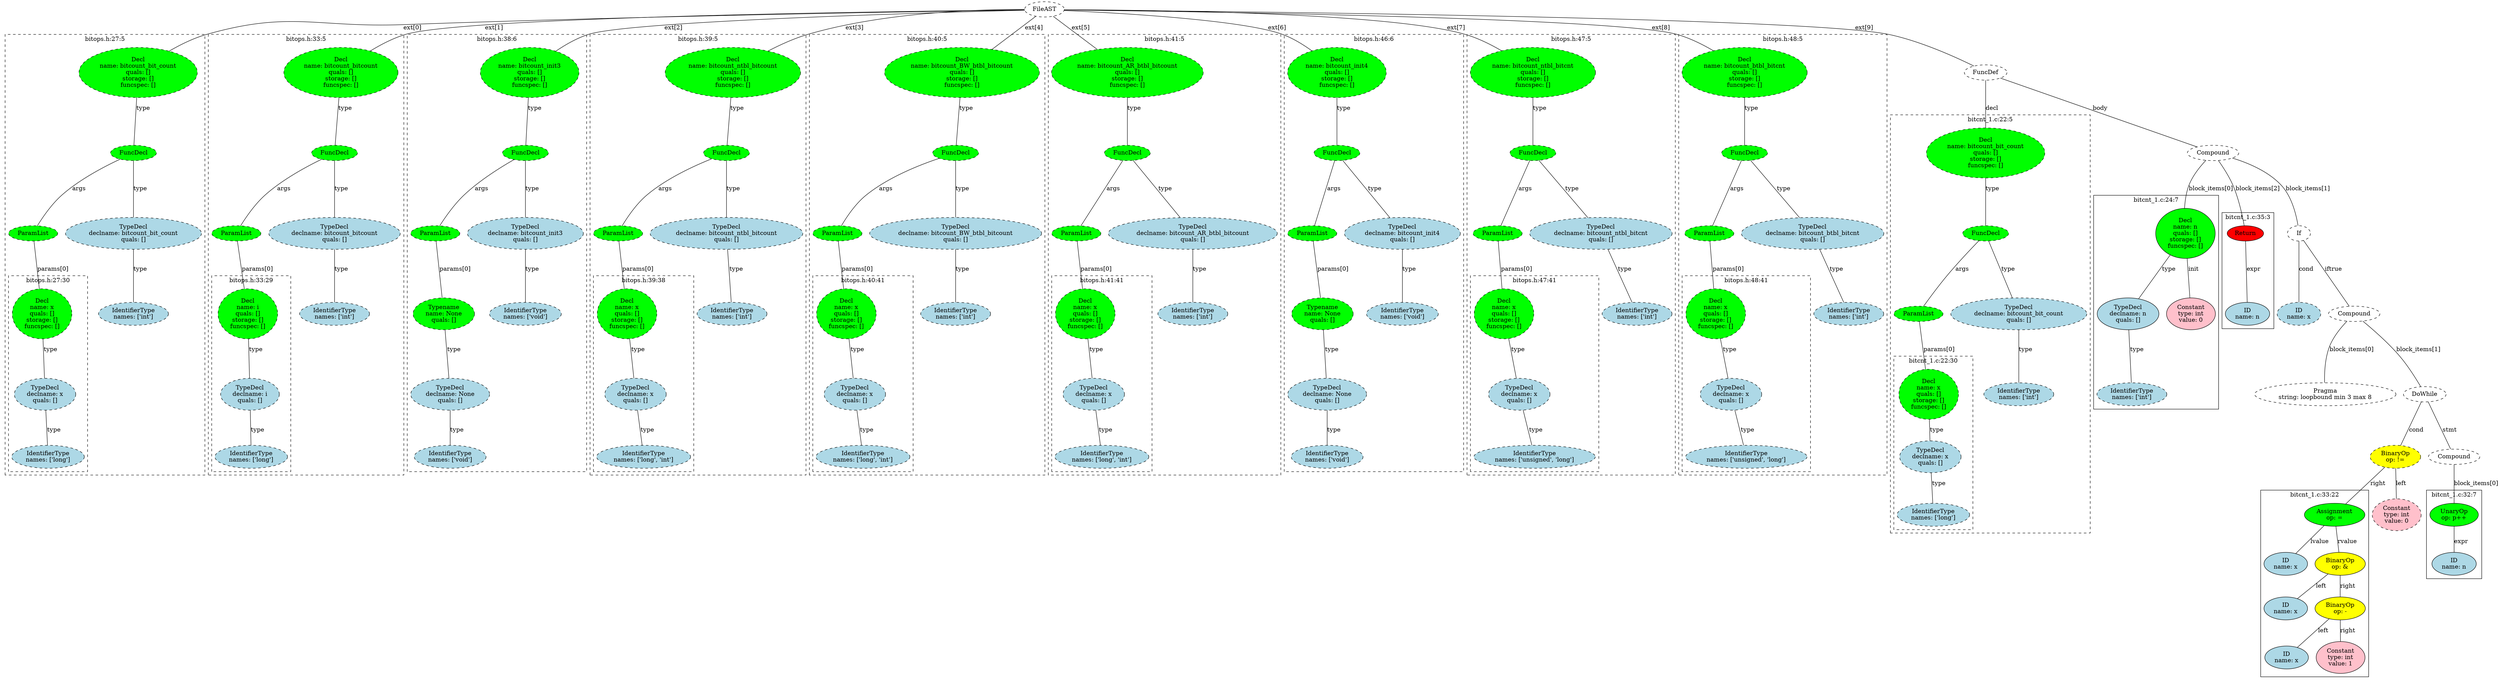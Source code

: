 strict graph "" {
	graph [bb="0,0,4746,1596.6"];
	node [label="\N"];
	subgraph cluster2 {
		graph [bb="8,482.39,390,1519.6",
			label="bitops.h:27:5",
			lheight=0.21,
			lp="199,1508.1",
			lwidth=1.00,
			style=dashed
		];
		subgraph cluster5 {
			graph [bb="16,490.39,170,951.49",
				label="bitops.h:27:30",
				lheight=0.21,
				lp="93,939.99",
				lwidth=1.10,
				style=dashed
			];
			7	[fillcolor=lightblue,
				height=0.74639,
				label="IdentifierType
names: ['long']",
				pos="93,525.26",
				style="filled,dashed",
				width=1.9053];
			6	[fillcolor=lightblue,
				height=1.041,
				label="TypeDecl
declname: x
quals: []",
				pos="88,672.42",
				style="filled,dashed",
				width=1.6303];
			6 -- 7	[label=type,
				lp="104,588.23",
				pos="89.262,634.79 90.147,609.09 91.309,575.34 92.101,552.35"];
			5	[fillcolor=green,
				height=1.6303,
				label="Decl
name: x
quals: []
storage: []
funcspec: []",
				pos="82,861.8",
				style="filled,dashed",
				width=1.591];
			5 -- 6	[label=type,
				lp="97,777.61",
				pos="83.849,803.05 84.82,772.73 85.981,736.49 86.828,710.04"];
		}
		4	[fillcolor=green,
			height=0.5,
			label=ParamList,
			pos="63,1051.2",
			style="filled,dashed",
			width=1.3179];
		4 -- 5	[label="params[0]",
			lp="100,966.99",
			pos="64.753,1032.9 67.326,1007.5 72.243,959.03 76.17,920.3"];
		3	[fillcolor=green,
			height=0.5,
			label=FuncDecl,
			pos="255,1240.6",
			style="filled,dashed",
			width=1.2457];
		3 -- 4	[label=args,
			lp="154.5,1156.4",
			pos="229.98,1225.4 200.9,1208.1 152.62,1176.7 119,1140.9 98.326,1118.8 80.917,1088.1 71.232,1069.2"];
		8	[fillcolor=lightblue,
			height=1.041,
			label="TypeDecl
declname: bitcount_bit_count
quals: []",
			pos="255,1051.2",
			style="filled,dashed",
			width=3.5159];
		3 -- 8	[label=type,
			lp="267,1156.4",
			pos="255,1222.3 255,1192.1 255,1129.2 255,1089"];
		9	[fillcolor=lightblue,
			height=0.74639,
			label="IdentifierType
names: ['int']",
			pos="255,861.8",
			style="filled,dashed",
			width=1.8463];
		8 -- 9	[label=type,
			lp="267,966.99",
			pos="255,1013.6 255,976.86 255,921.17 255,888.74"];
		2	[fillcolor=green,
			height=1.6303,
			label="Decl
name: bitcount_bit_count
quals: []
storage: []
funcspec: []",
			pos="264,1429.9",
			style="filled,dashed",
			width=3.0641];
		2 -- 3	[label=type,
			lp="273,1345.8",
			pos="261.23,1371.2 259.37,1332.5 257.04,1284.1 255.83,1258.8"];
	}
	subgraph cluster10 {
		graph [bb="398,482.39,770,1519.6",
			label="bitops.h:33:5",
			lheight=0.21,
			lp="584,1508.1",
			lwidth=1.00,
			style=dashed
		];
		subgraph cluster13 {
			graph [bb="406,490.39,560,951.49",
				label="bitops.h:33:29",
				lheight=0.21,
				lp="483,939.99",
				lwidth=1.10,
				style=dashed
			];
			15	[fillcolor=lightblue,
				height=0.74639,
				label="IdentifierType
names: ['long']",
				pos="483,525.26",
				style="filled,dashed",
				width=1.9053];
			14	[fillcolor=lightblue,
				height=1.041,
				label="TypeDecl
declname: i
quals: []",
				pos="476,672.42",
				style="filled,dashed",
				width=1.5713];
			14 -- 15	[label=type,
				lp="493,588.23",
				pos="477.77,634.79 479.01,609.09 480.63,575.34 481.74,552.35"];
			13	[fillcolor=green,
				height=1.6303,
				label="Decl
name: i
quals: []
storage: []
funcspec: []",
				pos="472,861.8",
				style="filled,dashed",
				width=1.591];
			13 -- 14	[label=type,
				lp="486,777.61",
				pos="473.23,803.05 473.88,772.73 474.65,736.49 475.22,710.04"];
		}
		12	[fillcolor=green,
			height=0.5,
			label=ParamList,
			pos="453,1051.2",
			style="filled,dashed",
			width=1.3179];
		12 -- 13	[label="params[0]",
			lp="490,966.99",
			pos="454.75,1032.9 457.33,1007.5 462.24,959.03 466.17,920.3"];
		11	[fillcolor=green,
			height=0.5,
			label=FuncDecl,
			pos="640,1240.6",
			style="filled,dashed",
			width=1.2457];
		11 -- 12	[label=args,
			lp="543.5,1156.4",
			pos="615.69,1225.1 587.69,1207.6 541.4,1176.1 509,1140.9 488.52,1118.6 471.06,1087.9 461.31,1069.1"];
		16	[fillcolor=lightblue,
			height=1.041,
			label="TypeDecl
declname: bitcount_bitcount
quals: []",
			pos="640,1051.2",
			style="filled,dashed",
			width=3.3784];
		11 -- 16	[label=type,
			lp="652,1156.4",
			pos="640,1222.3 640,1192.1 640,1129.2 640,1089"];
		17	[fillcolor=lightblue,
			height=0.74639,
			label="IdentifierType
names: ['int']",
			pos="640,861.8",
			style="filled,dashed",
			width=1.8463];
		16 -- 17	[label=type,
			lp="652,966.99",
			pos="640,1013.6 640,976.86 640,921.17 640,888.74"];
		10	[fillcolor=green,
			height=1.6303,
			label="Decl
name: bitcount_bitcount
quals: []
storage: []
funcspec: []",
			pos="652,1429.9",
			style="filled,dashed",
			width=2.9266];
		10 -- 11	[label=type,
			lp="660,1345.8",
			pos="648.3,1371.2 645.82,1332.5 642.73,1284.1 641.11,1258.8"];
	}
	subgraph cluster18 {
		graph [bb="778,490.39,1121,1519.6",
			label="bitops.h:38:6",
			lheight=0.21,
			lp="949.5,1508.1",
			lwidth=1.00,
			style=dashed
		];
		23	[fillcolor=lightblue,
			height=0.74639,
			label="IdentifierType
names: ['void']",
			pos="861,525.26",
			style="filled,dashed",
			width=1.9053];
		22	[fillcolor=lightblue,
			height=1.041,
			label="TypeDecl
declname: None
quals: []",
			pos="861,672.42",
			style="filled,dashed",
			width=2.082];
		22 -- 23	[label=type,
			lp="873,588.23",
			pos="861,634.79 861,609.09 861,575.34 861,552.35"];
		21	[fillcolor=green,
			height=1.041,
			label="Typename
name: None
quals: []",
			pos="853,861.8",
			style="filled,dashed",
			width=1.6303];
		21 -- 22	[label=type,
			lp="869,777.61",
			pos="854.56,824.23 855.97,791.21 858.03,742.89 859.44,709.9"];
		20	[fillcolor=green,
			height=0.5,
			label=ParamList,
			pos="833,1051.2",
			style="filled,dashed",
			width=1.3179];
		20 -- 21	[label="params[0]",
			lp="871,966.99",
			pos="834.85,1032.9 838.08,1002.6 844.82,939.47 849.11,899.21"];
		19	[fillcolor=green,
			height=0.5,
			label=FuncDecl,
			pos="1006,1240.6",
			style="filled,dashed",
			width=1.2457];
		19 -- 20	[label=args,
			lp="922.5,1156.4",
			pos="984.67,1224.4 960.06,1206.4 919.24,1174.3 890,1140.9 870,1118 851.97,1087.5 841.77,1068.9"];
		24	[fillcolor=lightblue,
			height=1.041,
			label="TypeDecl
declname: bitcount_init3
quals: []",
			pos="1006,1051.2",
			style="filled,dashed",
			width=2.9856];
		19 -- 24	[label=type,
			lp="1018,1156.4",
			pos="1006,1222.3 1006,1192.1 1006,1129.2 1006,1089"];
		25	[fillcolor=lightblue,
			height=0.74639,
			label="IdentifierType
names: ['void']",
			pos="1006,861.8",
			style="filled,dashed",
			width=1.9053];
		24 -- 25	[label=type,
			lp="1018,966.99",
			pos="1006,1013.6 1006,976.86 1006,921.17 1006,888.74"];
		18	[fillcolor=green,
			height=1.6303,
			label="Decl
name: bitcount_init3
quals: []
storage: []
funcspec: []",
			pos="1017,1429.9",
			style="filled,dashed",
			width=2.5534];
		18 -- 19	[label=type,
			lp="1025,1345.8",
			pos="1013.6,1371.2 1011.3,1332.5 1008.5,1284.1 1007,1258.8"];
	}
	subgraph cluster26 {
		graph [bb="1129,482.39,1540,1519.6",
			label="bitops.h:39:5",
			lheight=0.21,
			lp="1334.5,1508.1",
			lwidth=1.00,
			style=dashed
		];
		subgraph cluster29 {
			graph [bb="1137,490.39,1327,951.49",
				label="bitops.h:39:38",
				lheight=0.21,
				lp="1232,939.99",
				lwidth=1.10,
				style=dashed
			];
			31	[fillcolor=lightblue,
				height=0.74639,
				label="IdentifierType
names: ['long', 'int']",
				pos="1232,525.26",
				style="filled,dashed",
				width=2.4159];
			30	[fillcolor=lightblue,
				height=1.041,
				label="TypeDecl
declname: x
quals: []",
				pos="1218,672.42",
				style="filled,dashed",
				width=1.6303];
			30 -- 31	[label=type,
				lp="1239,588.23",
				pos="1221.5,634.79 1224,609.09 1227.3,575.34 1229.5,552.35"];
			29	[fillcolor=green,
				height=1.6303,
				label="Decl
name: x
quals: []
storage: []
funcspec: []",
				pos="1203,861.8",
				style="filled,dashed",
				width=1.591];
			29 -- 30	[label=type,
				lp="1223,777.61",
				pos="1207.6,803.05 1210.1,772.73 1213,736.49 1215.1,710.04"];
		}
		28	[fillcolor=green,
			height=0.5,
			label=ParamList,
			pos="1184,1051.2",
			style="filled,dashed",
			width=1.3179];
		28 -- 29	[label="params[0]",
			lp="1221,966.99",
			pos="1185.8,1032.9 1188.3,1007.5 1193.2,959.03 1197.2,920.3"];
		27	[fillcolor=green,
			height=0.5,
			label=FuncDecl,
			pos="1391,1240.6",
			style="filled,dashed",
			width=1.2457];
		27 -- 28	[label=args,
			lp="1278.5,1156.4",
			pos="1363.6,1226.1 1331.6,1209.3 1278.1,1178.3 1241,1140.9 1219.5,1119.1 1201.8,1088 1192.1,1069"];
		32	[fillcolor=lightblue,
			height=1.041,
			label="TypeDecl
declname: bitcount_ntbl_bitcount
quals: []",
			pos="1391,1051.2",
			style="filled,dashed",
			width=3.9284];
		27 -- 32	[label=type,
			lp="1403,1156.4",
			pos="1391,1222.3 1391,1192.1 1391,1129.2 1391,1089"];
		33	[fillcolor=lightblue,
			height=0.74639,
			label="IdentifierType
names: ['int']",
			pos="1401,861.8",
			style="filled,dashed",
			width=1.8463];
		32 -- 33	[label=type,
			lp="1408,966.99",
			pos="1393,1013.6 1394.9,976.86 1397.9,921.17 1399.6,888.74"];
		26	[fillcolor=green,
			height=1.6303,
			label="Decl
name: bitcount_ntbl_bitcount
quals: []
storage: []
funcspec: []",
			pos="1403,1429.9",
			style="filled,dashed",
			width=3.4766];
		26 -- 27	[label=type,
			lp="1411,1345.8",
			pos="1399.3,1371.2 1396.8,1332.5 1393.7,1284.1 1392.1,1258.8"];
	}
	subgraph cluster34 {
		graph [bb="1548,482.39,2000,1519.6",
			label="bitops.h:40:5",
			lheight=0.21,
			lp="1774,1508.1",
			lwidth=1.00,
			style=dashed
		];
		subgraph cluster37 {
			graph [bb="1556,490.39,1746,951.49",
				label="bitops.h:40:41",
				lheight=0.21,
				lp="1651,939.99",
				lwidth=1.10,
				style=dashed
			];
			39	[fillcolor=lightblue,
				height=0.74639,
				label="IdentifierType
names: ['long', 'int']",
				pos="1651,525.26",
				style="filled,dashed",
				width=2.4159];
			38	[fillcolor=lightblue,
				height=1.041,
				label="TypeDecl
declname: x
quals: []",
				pos="1637,672.42",
				style="filled,dashed",
				width=1.6303];
			38 -- 39	[label=type,
				lp="1658,588.23",
				pos="1640.5,634.79 1643,609.09 1646.3,575.34 1648.5,552.35"];
			37	[fillcolor=green,
				height=1.6303,
				label="Decl
name: x
quals: []
storage: []
funcspec: []",
				pos="1629,861.8",
				style="filled,dashed",
				width=1.591];
			37 -- 38	[label=type,
				lp="1645,777.61",
				pos="1631.5,803.05 1632.8,772.73 1634.3,736.49 1635.4,710.04"];
		}
		36	[fillcolor=green,
			height=0.5,
			label=ParamList,
			pos="1603,1051.2",
			style="filled,dashed",
			width=1.3179];
		36 -- 37	[label="params[0]",
			lp="1644,966.99",
			pos="1605.4,1032.9 1608.9,1007.5 1615.6,959.03 1621,920.3"];
		35	[fillcolor=green,
			height=0.5,
			label=FuncDecl,
			pos="1830,1240.6",
			style="filled,dashed",
			width=1.2457];
		35 -- 36	[label=args,
			lp="1695.5,1156.4",
			pos="1799.3,1227.3 1762.6,1211.5 1701,1181.2 1659,1140.9 1637.1,1119.8 1619.9,1088.5 1610.6,1069.2"];
		40	[fillcolor=lightblue,
			height=1.041,
			label="TypeDecl
declname: bitcount_BW_btbl_bitcount
quals: []",
			pos="1830,1051.2",
			style="filled,dashed",
			width=4.498];
		35 -- 40	[label=type,
			lp="1842,1156.4",
			pos="1830,1222.3 1830,1192.1 1830,1129.2 1830,1089"];
		41	[fillcolor=lightblue,
			height=0.74639,
			label="IdentifierType
names: ['int']",
			pos="1830,861.8",
			style="filled,dashed",
			width=1.8463];
		40 -- 41	[label=type,
			lp="1842,966.99",
			pos="1830,1013.6 1830,976.86 1830,921.17 1830,888.74"];
		34	[fillcolor=green,
			height=1.6303,
			label="Decl
name: bitcount_BW_btbl_bitcount
quals: []
storage: []
funcspec: []",
			pos="1842,1429.9",
			style="filled,dashed",
			width=4.0462];
		34 -- 35	[label=type,
			lp="1850,1345.8",
			pos="1838.3,1371.2 1835.8,1332.5 1832.7,1284.1 1831.1,1258.8"];
	}
	subgraph cluster42 {
		graph [bb="2008,482.39,2455,1519.6",
			label="bitops.h:41:5",
			lheight=0.21,
			lp="2231.5,1508.1",
			lwidth=1.00,
			style=dashed
		];
		subgraph cluster45 {
			graph [bb="2016,490.39,2206,951.49",
				label="bitops.h:41:41",
				lheight=0.21,
				lp="2111,939.99",
				lwidth=1.10,
				style=dashed
			];
			47	[fillcolor=lightblue,
				height=0.74639,
				label="IdentifierType
names: ['long', 'int']",
				pos="2111,525.26",
				style="filled,dashed",
				width=2.4159];
			46	[fillcolor=lightblue,
				height=1.041,
				label="TypeDecl
declname: x
quals: []",
				pos="2097,672.42",
				style="filled,dashed",
				width=1.6303];
			46 -- 47	[label=type,
				lp="2118,588.23",
				pos="2100.5,634.79 2103,609.09 2106.3,575.34 2108.5,552.35"];
			45	[fillcolor=green,
				height=1.6303,
				label="Decl
name: x
quals: []
storage: []
funcspec: []",
				pos="2082,861.8",
				style="filled,dashed",
				width=1.591];
			45 -- 46	[label=type,
				lp="2102,777.61",
				pos="2086.6,803.05 2089.1,772.73 2092,736.49 2094.1,710.04"];
		}
		44	[fillcolor=green,
			height=0.5,
			label=ParamList,
			pos="2063,1051.2",
			style="filled,dashed",
			width=1.3179];
		44 -- 45	[label="params[0]",
			lp="2100,966.99",
			pos="2064.8,1032.9 2067.3,1007.5 2072.2,959.03 2076.2,920.3"];
		43	[fillcolor=green,
			height=0.5,
			label=FuncDecl,
			pos="2160,1240.6",
			style="filled,dashed",
			width=1.2457];
		43 -- 44	[label=args,
			lp="2132.5,1156.4",
			pos="2151.2,1222.6 2132.8,1186.9 2090.1,1104.5 2071.7,1069"];
		48	[fillcolor=lightblue,
			height=1.041,
			label="TypeDecl
declname: bitcount_AR_btbl_bitcount
quals: []",
			pos="2288,1051.2",
			style="filled,dashed",
			width=4.4194];
		43 -- 48	[label=type,
			lp="2233,1156.4",
			pos="2171.4,1222.9 2191.9,1192.9 2235.5,1129.1 2263.2,1088.5"];
		49	[fillcolor=lightblue,
			height=0.74639,
			label="IdentifierType
names: ['int']",
			pos="2288,861.8",
			style="filled,dashed",
			width=1.8463];
		48 -- 49	[label=type,
			lp="2300,966.99",
			pos="2288,1013.6 2288,976.86 2288,921.17 2288,888.74"];
		42	[fillcolor=green,
			height=1.6303,
			label="Decl
name: bitcount_AR_btbl_bitcount
quals: []
storage: []
funcspec: []",
			pos="2160,1429.9",
			style="filled,dashed",
			width=3.9873];
		42 -- 43	[label=type,
			lp="2172,1345.8",
			pos="2160,1371.2 2160,1332.5 2160,1284.1 2160,1258.8"];
	}
	subgraph cluster50 {
		graph [bb="2463,490.39,2806,1519.6",
			label="bitops.h:46:6",
			lheight=0.21,
			lp="2634.5,1508.1",
			lwidth=1.00,
			style=dashed
		];
		55	[fillcolor=lightblue,
			height=0.74639,
			label="IdentifierType
names: ['void']",
			pos="2546,525.26",
			style="filled,dashed",
			width=1.9053];
		54	[fillcolor=lightblue,
			height=1.041,
			label="TypeDecl
declname: None
quals: []",
			pos="2546,672.42",
			style="filled,dashed",
			width=2.082];
		54 -- 55	[label=type,
			lp="2558,588.23",
			pos="2546,634.79 2546,609.09 2546,575.34 2546,552.35"];
		53	[fillcolor=green,
			height=1.041,
			label="Typename
name: None
quals: []",
			pos="2538,861.8",
			style="filled,dashed",
			width=1.6303];
		53 -- 54	[label=type,
			lp="2554,777.61",
			pos="2539.6,824.23 2541,791.21 2543,742.89 2544.4,709.9"];
		52	[fillcolor=green,
			height=0.5,
			label=ParamList,
			pos="2518,1051.2",
			style="filled,dashed",
			width=1.3179];
		52 -- 53	[label="params[0]",
			lp="2556,966.99",
			pos="2519.8,1032.9 2523.1,1002.6 2529.8,939.47 2534.1,899.21"];
		51	[fillcolor=green,
			height=0.5,
			label=FuncDecl,
			pos="2563,1240.6",
			style="filled,dashed",
			width=1.2457];
		51 -- 52	[label=args,
			lp="2556.5,1156.4",
			pos="2558.9,1222.6 2550.4,1187 2530.7,1104.9 2522.1,1069.2"];
		56	[fillcolor=lightblue,
			height=1.041,
			label="TypeDecl
declname: bitcount_init4
quals: []",
			pos="2691,1051.2",
			style="filled,dashed",
			width=2.9856];
		51 -- 56	[label=type,
			lp="2636,1156.4",
			pos="2574.4,1222.9 2595,1192.7 2639,1128.3 2666.7,1087.8"];
		57	[fillcolor=lightblue,
			height=0.74639,
			label="IdentifierType
names: ['void']",
			pos="2691,861.8",
			style="filled,dashed",
			width=1.9053];
		56 -- 57	[label=type,
			lp="2703,966.99",
			pos="2691,1013.6 2691,976.86 2691,921.17 2691,888.74"];
		50	[fillcolor=green,
			height=1.6303,
			label="Decl
name: bitcount_init4
quals: []
storage: []
funcspec: []",
			pos="2563,1429.9",
			style="filled,dashed",
			width=2.5534];
		50 -- 51	[label=type,
			lp="2575,1345.8",
			pos="2563,1371.2 2563,1332.5 2563,1284.1 2563,1258.8"];
	}
	subgraph cluster58 {
		graph [bb="2814,482.39,3210,1519.6",
			label="bitops.h:47:5",
			lheight=0.21,
			lp="3012,1508.1",
			lwidth=1.00,
			style=dashed
		];
		subgraph cluster61 {
			graph [bb="2822,490.39,3062,951.49",
				label="bitops.h:47:41",
				lheight=0.21,
				lp="2942,939.99",
				lwidth=1.10,
				style=dashed
			];
			63	[fillcolor=lightblue,
				height=0.74639,
				label="IdentifierType
names: ['unsigned', 'long']",
				pos="2942,525.26",
				style="filled,dashed",
				width=3.1034];
			62	[fillcolor=lightblue,
				height=1.041,
				label="TypeDecl
declname: x
quals: []",
				pos="2915,672.42",
				style="filled,dashed",
				width=1.6303];
			62 -- 63	[label=type,
				lp="2944,588.23",
				pos="2921.7,635.17 2926.5,609.47 2932.8,575.59 2937.1,552.48"];
			61	[fillcolor=green,
				height=1.6303,
				label="Decl
name: x
quals: []
storage: []
funcspec: []",
				pos="2888,861.8",
				style="filled,dashed",
				width=1.591];
			61 -- 62	[label=type,
				lp="2913,777.61",
				pos="2896.2,803.56 2900.6,773.11 2905.9,736.56 2909.7,709.96"];
		}
		60	[fillcolor=green,
			height=0.5,
			label=ParamList,
			pos="2873,1051.2",
			style="filled,dashed",
			width=1.3179];
		60 -- 61	[label="params[0]",
			lp="2909,966.99",
			pos="2874.4,1032.9 2876.4,1007.6 2880.3,959.38 2883.4,920.71"];
		59	[fillcolor=green,
			height=0.5,
			label=FuncDecl,
			pos="2938,1240.6",
			style="filled,dashed",
			width=1.2457];
		59 -- 60	[label=args,
			lp="2923.5,1156.4",
			pos="2932.1,1222.6 2919.8,1187 2891.3,1104.9 2878.9,1069.2"];
		64	[fillcolor=lightblue,
			height=1.041,
			label="TypeDecl
declname: bitcount_ntbl_bitcnt
quals: []",
			pos="3070,1051.2",
			style="filled,dashed",
			width=3.6534];
		59 -- 64	[label=type,
			lp="3013,1156.4",
			pos="2949.7,1222.9 2970.9,1192.8 3016.1,1128.7 3044.6,1088.2"];
		65	[fillcolor=lightblue,
			height=0.74639,
			label="IdentifierType
names: ['int']",
			pos="3136,861.8",
			style="filled,dashed",
			width=1.8463];
		64 -- 65	[label=type,
			lp="3114,966.99",
			pos="3082.9,1013.6 3095.9,976.76 3115.6,920.84 3127,888.46"];
		58	[fillcolor=green,
			height=1.6303,
			label="Decl
name: bitcount_ntbl_bitcnt
quals: []
storage: []
funcspec: []",
			pos="2938,1429.9",
			style="filled,dashed",
			width=3.2213];
		58 -- 59	[label=type,
			lp="2950,1345.8",
			pos="2938,1371.2 2938,1332.5 2938,1284.1 2938,1258.8"];
	}
	subgraph cluster66 {
		graph [bb="3218,482.39,3614,1519.6",
			label="bitops.h:48:5",
			lheight=0.21,
			lp="3416,1508.1",
			lwidth=1.00,
			style=dashed
		];
		subgraph cluster69 {
			graph [bb="3226,490.39,3466,951.49",
				label="bitops.h:48:41",
				lheight=0.21,
				lp="3346,939.99",
				lwidth=1.10,
				style=dashed
			];
			71	[fillcolor=lightblue,
				height=0.74639,
				label="IdentifierType
names: ['unsigned', 'long']",
				pos="3346,525.26",
				style="filled,dashed",
				width=3.1034];
			70	[fillcolor=lightblue,
				height=1.041,
				label="TypeDecl
declname: x
quals: []",
				pos="3319,672.42",
				style="filled,dashed",
				width=1.6303];
			70 -- 71	[label=type,
				lp="3348,588.23",
				pos="3325.7,635.17 3330.5,609.47 3336.8,575.59 3341.1,552.48"];
			69	[fillcolor=green,
				height=1.6303,
				label="Decl
name: x
quals: []
storage: []
funcspec: []",
				pos="3292,861.8",
				style="filled,dashed",
				width=1.591];
			69 -- 70	[label=type,
				lp="3317,777.61",
				pos="3300.2,803.56 3304.6,773.11 3309.9,736.56 3313.7,709.96"];
		}
		68	[fillcolor=green,
			height=0.5,
			label=ParamList,
			pos="3277,1051.2",
			style="filled,dashed",
			width=1.3179];
		68 -- 69	[label="params[0]",
			lp="3313,966.99",
			pos="3278.4,1032.9 3280.4,1007.6 3284.3,959.38 3287.4,920.71"];
		67	[fillcolor=green,
			height=0.5,
			label=FuncDecl,
			pos="3342,1240.6",
			style="filled,dashed",
			width=1.2457];
		67 -- 68	[label=args,
			lp="3327.5,1156.4",
			pos="3336.1,1222.6 3323.8,1187 3295.3,1104.9 3282.9,1069.2"];
		72	[fillcolor=lightblue,
			height=1.041,
			label="TypeDecl
declname: bitcount_btbl_bitcnt
quals: []",
			pos="3474,1051.2",
			style="filled,dashed",
			width=3.6534];
		67 -- 72	[label=type,
			lp="3417,1156.4",
			pos="3353.7,1222.9 3374.9,1192.8 3420.1,1128.7 3448.6,1088.2"];
		73	[fillcolor=lightblue,
			height=0.74639,
			label="IdentifierType
names: ['int']",
			pos="3540,861.8",
			style="filled,dashed",
			width=1.8463];
		72 -- 73	[label=type,
			lp="3518,966.99",
			pos="3486.9,1013.6 3499.9,976.76 3519.6,920.84 3531,888.46"];
		66	[fillcolor=green,
			height=1.6303,
			label="Decl
name: bitcount_btbl_bitcnt
quals: []
storage: []
funcspec: []",
			pos="3342,1429.9",
			style="filled,dashed",
			width=3.2213];
		66 -- 67	[label=type,
			lp="3354,1345.8",
			pos="3342,1371.2 3342,1332.5 3342,1284.1 3342,1258.8"];
	}
	subgraph cluster75 {
		graph [bb="3622,346.04,4004,1330.3",
			label="bitcnt_1.c:22:5",
			lheight=0.21,
			lp="3813,1318.8",
			lwidth=1.14,
			style=dashed
		];
		subgraph cluster78 {
			graph [bb="3630,354.04,3784,762.11",
				label="bitcnt_1.c:22:30",
				lheight=0.21,
				lp="3707,750.61",
				lwidth=1.24,
				style=dashed
			];
			80	[fillcolor=lightblue,
				height=0.74639,
				label="IdentifierType
names: ['long']",
				pos="3707,388.91",
				style="filled,dashed",
				width=1.9053];
			79	[fillcolor=lightblue,
				height=1.041,
				label="TypeDecl
declname: x
quals: []",
				pos="3702,525.26",
				style="filled,dashed",
				width=1.6303];
			79 -- 80	[label=type,
				lp="3717,462.28",
				pos="3703.4,487.55 3704.2,464.86 3705.3,436.29 3706,415.93"];
			78	[fillcolor=green,
				height=1.6303,
				label="Decl
name: x
quals: []
storage: []
funcspec: []",
				pos="3696,672.42",
				style="filled,dashed",
				width=1.591];
			78 -- 79	[label=type,
				lp="3712,588.23",
				pos="3698.4,613.63 3699.1,596.55 3699.8,578.33 3700.5,562.98"];
		}
		77	[fillcolor=green,
			height=0.5,
			label=ParamList,
			pos="3677,861.8",
			style="filled,dashed",
			width=1.3179];
		77 -- 78	[label="params[0]",
			lp="3714,777.61",
			pos="3678.8,843.51 3681.3,818.14 3686.2,769.65 3690.2,730.92"];
		76	[fillcolor=green,
			height=0.5,
			label=FuncDecl,
			pos="3804,1051.2",
			style="filled,dashed",
			width=1.2457];
		76 -- 77	[label=args,
			lp="3760.5,966.99",
			pos="3791.6,1033.6 3777.2,1014.2 3752.8,980.89 3733,951.49 3716.4,926.89 3698.2,897.66 3687.2,879.67"];
		81	[fillcolor=lightblue,
			height=1.041,
			label="TypeDecl
declname: bitcount_bit_count
quals: []",
			pos="3869,861.8",
			style="filled,dashed",
			width=3.5159];
		76 -- 81	[label=type,
			lp="3847,966.99",
			pos="3809.9,1033.2 3820.3,1003.1 3842.3,939.78 3856.3,899.36"];
		82	[fillcolor=lightblue,
			height=0.74639,
			label="IdentifierType
names: ['int']",
			pos="3869,672.42",
			style="filled,dashed",
			width=1.8463];
		81 -- 82	[label=type,
			lp="3881,777.61",
			pos="3869,824.23 3869,787.49 3869,731.79 3869,699.36"];
		75	[fillcolor=green,
			height=1.6303,
			label="Decl
name: bitcount_bit_count
quals: []
storage: []
funcspec: []",
			pos="3804,1240.6",
			style="filled,dashed",
			width=3.0641];
		75 -- 76	[label=type,
			lp="3816,1156.4",
			pos="3804,1181.8 3804,1143.1 3804,1094.7 3804,1069.4"];
	}
	subgraph cluster84 {
		graph [bb="4012,637.55,4256,1140.9",
			label="bitcnt_1.c:24:7",
			lheight=0.21,
			lp="4134,1129.4",
			lwidth=1.14
		];
		86	[fillcolor=lightblue,
			height=0.74639,
			label="IdentifierType
names: ['int']",
			pos="4086,672.42",
			style="filled,dashed",
			width=1.8463];
		85	[fillcolor=lightblue,
			height=1.041,
			label="TypeDecl
declname: n
quals: []",
			pos="4079,861.8",
			style=filled,
			width=1.6303];
		85 -- 86	[label=type,
			lp="4095,777.61",
			pos="4080.4,824.23 4081.7,787.49 4083.8,731.79 4085,699.36"];
		84	[fillcolor=green,
			height=1.6303,
			label="Decl
name: n
quals: []
storage: []
funcspec: []",
			pos="4191,1051.2",
			style=filled,
			width=1.591];
		84 -- 85	[label=type,
			lp="4158,966.99",
			pos="4161.3,1000.5 4141.8,967.83 4116.8,925.99 4099.5,897.04"];
		87	[fillcolor=pink,
			height=1.041,
			label="Constant
type: int
value: 0",
			pos="4202,861.8",
			style=filled,
			width=1.2767];
		84 -- 87	[label=init,
			lp="4206.5,966.99",
			pos="4194.4,992.43 4196.2,962.11 4198.3,925.86 4199.9,899.42"];
	}
	subgraph cluster95 {
		graph [bb="4275,8,4494,446.78",
			label="bitcnt_1.c:33:22",
			lheight=0.21,
			lp="4384.5,435.28",
			lwidth=1.24
		];
		96	[fillcolor=lightblue,
			height=0.74639,
			label="ID
name: x",
			pos="4326,273.56",
			style=filled,
			width=1.1982];
		95	[fillcolor=green,
			height=0.74639,
			label="Assignment
op: =",
			pos="4427,388.91",
			style=filled,
			width=1.6106];
		95 -- 96	[label=lvalue,
			lp="4394,325.93",
			pos="4405.6,363.87 4388.1,344.25 4363.5,316.7 4346.4,297.41"];
		97	[fillcolor=yellow,
			height=0.74639,
			label="BinaryOp
op: &",
			pos="4437,273.56",
			style=filled,
			width=1.3749];
		95 -- 97	[label=rvalue,
			lp="4449,325.93",
			pos="4429.3,361.91 4430.9,343.47 4433.1,318.85 4434.7,300.45"];
		98	[fillcolor=lightblue,
			height=0.74639,
			label="ID
name: x",
			pos="4326,168.82",
			style=filled,
			width=1.1982];
		97 -- 98	[label=left,
			lp="4397.5,221.19",
			pos="4412.6,250.02 4393.9,232.65 4368.1,208.79 4349.5,191.61"];
		99	[fillcolor=yellow,
			height=0.74639,
			label="BinaryOp
op: -",
			pos="4437,168.82",
			style=filled,
			width=1.3749];
		97 -- 99	[label=right,
			lp="4450,221.19",
			pos="4437,246.64 4437,231.06 4437,211.31 4437,195.74"];
		100	[fillcolor=lightblue,
			height=0.74639,
			label="ID
name: x",
			pos="4332,53.477",
			style=filled,
			width=1.1982];
		99 -- 100	[label=left,
			lp="4402.5,116.45",
			pos="4415.5,144.61 4397.3,124.92 4371.2,96.838 4353.1,77.269"];
		101	[fillcolor=pink,
			height=1.041,
			label="Constant
type: int
value: 1",
			pos="4439,53.477",
			style=filled,
			width=1.2767];
		99 -- 101	[label=right,
			lp="4451,116.45",
			pos="4437.5,141.82 4437.7,126.79 4438.1,107.63 4438.4,91.097"];
	}
	subgraph cluster103 {
		graph [bb="4608,238.69,4718,446.78",
			label="bitcnt_1.c:32:7",
			lheight=0.21,
			lp="4663,435.28",
			lwidth=1.14
		];
		104	[fillcolor=lightblue,
			height=0.74639,
			label="ID
name: n",
			pos="4663,273.56",
			style=filled,
			width=1.1982];
		103	[fillcolor=green,
			height=0.74639,
			label="UnaryOp
op: p++",
			pos="4663,388.91",
			style=filled,
			width=1.316];
		103 -- 104	[label=expr,
			lp="4675.5,325.93",
			pos="4663,361.91 4663,343.47 4663,318.85 4663,300.45"];
	}
	subgraph cluster105 {
		graph [bb="4264,826.93,4366,1100.2",
			label="bitcnt_1.c:35:3",
			lheight=0.21,
			lp="4315,1088.7",
			lwidth=1.14
		];
		106	[fillcolor=lightblue,
			height=0.74639,
			label="ID
name: n",
			pos="4315,861.8",
			style=filled,
			width=1.1982];
		105	[fillcolor=red,
			height=0.5,
			label=Return,
			pos="4310,1051.2",
			style=filled,
			width=0.95686];
		105 -- 106	[label=expr,
			lp="4325.5,966.99",
			pos="4310.5,1032.9 4311.3,999.91 4313.3,927.86 4314.3,888.96"];
	}
	1	[fillcolor=white,
		height=0.5,
		label=FileAST,
		pos="2000,1578.6",
		style="filled,dashed",
		width=1.1374];
	1 -- 2	[label="ext[0]",
		lp="802.5,1535.1",
		pos="1959.1,1576.9 1805.2,1574 1246.3,1562.8 786,1542.6 611.64,1535 559.18,1576 394,1519.6 368.4,1510.9 343.16,1495.7 321.83,1480.2"];
	1 -- 10	[label="ext[1]",
		lp="942.5,1535.1",
		pos="1959.1,1577.1 1758.9,1574.5 887.4,1560.7 774,1519.6 749.75,1510.9 726.09,1495.7 706.17,1480.4"];
	1 -- 18	[label="ext[2]",
		lp="1286.5,1535.1",
		pos="1959.2,1576.4 1797.1,1571.3 1203.1,1550.6 1125,1519.6 1102.8,1510.8 1081.7,1495.7 1064.1,1480.4"];
	1 -- 26	[label="ext[3]",
		lp="1632.5,1535.1",
		pos="1959,1578.3 1877.4,1578.3 1690.1,1572 1544,1519.6 1517.6,1510.2 1491,1495.1 1468,1480.1"];
	1 -- 34	[label="ext[4]",
		lp="1978.5,1535.1",
		pos="1983.1,1561.9 1963.2,1543.5 1929.1,1511.8 1899.4,1484.2"];
	1 -- 42	[label="ext[5]",
		lp="2068.5,1535.1",
		pos="2016.8,1562.2 2037,1543.7 2072,1511.6 2102.4,1483.8"];
	1 -- 50	[label="ext[6]",
		lp="2448.5,1535.1",
		pos="2040.6,1575.5 2138.3,1569.8 2384.2,1552.7 2459,1519.6 2479.8,1510.4 2499.7,1495.7 2516.3,1480.8"];
	1 -- 58	[label="ext[7]",
		lp="2791.5,1535.1",
		pos="2041.1,1577.5 2185.1,1576.8 2665.9,1570.4 2810,1519.6 2834.7,1510.9 2859.1,1496.1 2879.8,1481"];
	1 -- 66	[label="ext[8]",
		lp="3182.5,1535.1",
		pos="2040.8,1577 2239.5,1574 3101.2,1558.5 3214,1519.6 3238.9,1511.1 3263.4,1496.1 3284.2,1481"];
	74	[fillcolor=white,
		height=0.5,
		label=FuncDef,
		pos="3804,1429.9",
		style="filled,dashed",
		width=1.1555];
	1 -- 74	[label="ext[9]",
		lp="3570.5,1535.1",
		pos="2041.1,1577.2 2277.6,1574.6 3461.2,1559.7 3618,1519.6 3680.7,1503.6 3747.7,1465.9 3781.6,1445.2"];
	74 -- 75	[label=decl,
		lp="3815.5,1345.8",
		pos="3804,1411.6 3804,1386.4 3804,1338.1 3804,1299.5"];
	83	[fillcolor=white,
		height=0.5,
		label=Compound,
		pos="4247,1240.6",
		style="filled,dashed",
		width=1.3902];
	74 -- 83	[label=body,
		lp="4027,1345.8",
		pos="3832.7,1416.8 3912,1383.3 4133.4,1289.6 4215.7,1254.8"];
	83 -- 84	[label="block_items[0]",
		lp="4240.5,1156.4",
		pos="4233.1,1223.1 4221.7,1208.5 4206.4,1186.2 4199,1163.9 4193.4,1146.9 4190.8,1127.7 4189.8,1110.1"];
	83 -- 105	[label="block_items[2]",
		lp="4328.5,1156.4",
		pos="4255.9,1222.8 4263.6,1207.7 4274.6,1184.8 4282,1163.9 4293.6,1131.1 4302.4,1091.3 4306.8,1069.1"];
	88	[fillcolor=white,
		height=0.5,
		label=If,
		pos="4419,1051.2",
		style="filled,dashed",
		width=0.75];
	83 -- 88	[label="block_items[1]",
		lp="4425.5,1156.4",
		pos="4280,1227 4308.3,1214.8 4348.5,1193.6 4374,1163.9 4398.2,1135.6 4410.5,1092.7 4415.8,1069.1"];
	89	[fillcolor=lightblue,
		height=0.74639,
		label="ID
name: x",
		pos="4419,861.8",
		style="filled,dashed",
		width=1.1982];
	88 -- 89	[label=cond,
		lp="4432.5,966.99",
		pos="4419,1032.9 4419,999.91 4419,927.86 4419,888.96"];
	90	[fillcolor=white,
		height=0.5,
		label=Compound,
		pos="4530,861.8",
		style="filled,dashed",
		width=1.3902];
	88 -- 90	[label=iftrue,
		lp="4486,966.99",
		pos="4428.5,1034.2 4449.3,999.07 4498.9,915.37 4520.1,879.54"];
	91	[fillcolor=white,
		height=0.74639,
		label="Pragma
string: loopbound min 3 max 8",
		pos="4410,672.42",
		style="filled,dashed",
		width=3.673];
	90 -- 91	[label="block_items[0]",
		lp="4514.5,777.61",
		pos="4516.7,844.43 4504.7,829.39 4486.9,806.31 4473,785.11 4454.3,756.61 4435.5,722.28 4423.3,699.27"];
	92	[fillcolor=white,
		height=0.5,
		label=DoWhile,
		pos="4604,672.42",
		style="filled,dashed",
		width=1.2096];
	90 -- 92	[label="block_items[1]",
		lp="4605.5,777.61",
		pos="4536.7,843.84 4550.8,808.26 4583.2,726.15 4597.3,690.48"];
	93	[fillcolor=yellow,
		height=0.74639,
		label="BinaryOp
op: !=",
		pos="4545,525.26",
		style="filled,dashed",
		width=1.3749];
	92 -- 93	[label=cond,
		lp="4585.5,588.23",
		pos="4597.1,654.49 4586.8,629.13 4567.3,581.14 4555.3,551.6"];
	102	[fillcolor=white,
		height=0.5,
		label=Compound,
		pos="4663,525.26",
		style="filled,dashed",
		width=1.3902];
	92 -- 102	[label=stmt,
		lp="4652.5,588.23",
		pos="4610.9,654.49 4622.2,626.66 4644.6,571.58 4656,543.54"];
	93 -- 95	[label=right,
		lp="4509,462.28",
		pos="4524.2,500.55 4502.9,476.29 4469.9,438.79 4448.4,414.29"];
	94	[fillcolor=pink,
		height=1.041,
		label="Constant
type: int
value: 0",
		pos="4549,388.91",
		style="filled,dashed",
		width=1.2767];
	93 -- 94	[label=left,
		lp="4556.5,462.28",
		pos="4545.8,498.35 4546.4,477.92 4547.2,449.16 4547.9,426.4"];
	102 -- 103	[label="block_items[0]",
		lp="4704.5,462.28",
		pos="4663,507.24 4663,484.22 4663,442.95 4663,416"];
}
